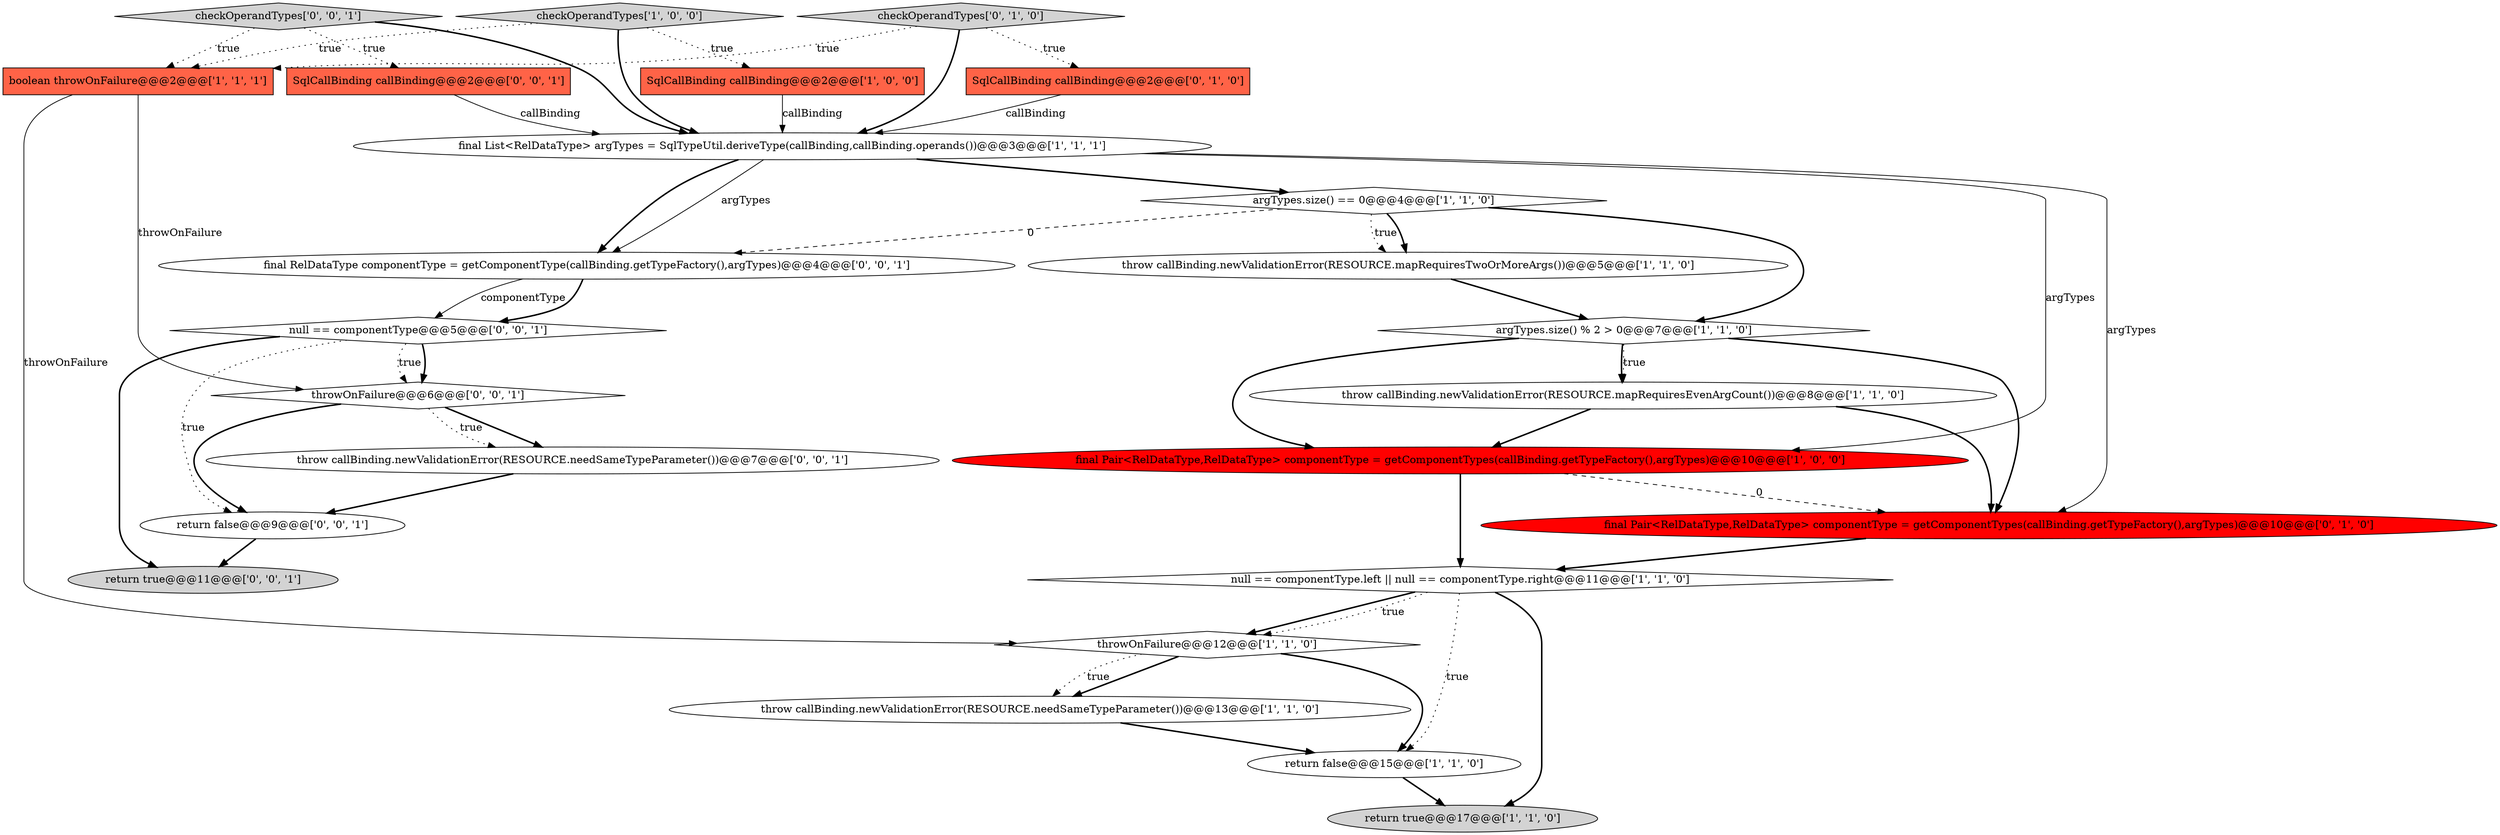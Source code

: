 digraph {
4 [style = filled, label = "return false@@@15@@@['1', '1', '0']", fillcolor = white, shape = ellipse image = "AAA0AAABBB1BBB"];
1 [style = filled, label = "return true@@@17@@@['1', '1', '0']", fillcolor = lightgray, shape = ellipse image = "AAA0AAABBB1BBB"];
11 [style = filled, label = "null == componentType.left || null == componentType.right@@@11@@@['1', '1', '0']", fillcolor = white, shape = diamond image = "AAA0AAABBB1BBB"];
6 [style = filled, label = "throw callBinding.newValidationError(RESOURCE.mapRequiresEvenArgCount())@@@8@@@['1', '1', '0']", fillcolor = white, shape = ellipse image = "AAA0AAABBB1BBB"];
16 [style = filled, label = "checkOperandTypes['0', '1', '0']", fillcolor = lightgray, shape = diamond image = "AAA0AAABBB2BBB"];
17 [style = filled, label = "SqlCallBinding callBinding@@@2@@@['0', '0', '1']", fillcolor = tomato, shape = box image = "AAA0AAABBB3BBB"];
8 [style = filled, label = "throw callBinding.newValidationError(RESOURCE.mapRequiresTwoOrMoreArgs())@@@5@@@['1', '1', '0']", fillcolor = white, shape = ellipse image = "AAA0AAABBB1BBB"];
7 [style = filled, label = "boolean throwOnFailure@@@2@@@['1', '1', '1']", fillcolor = tomato, shape = box image = "AAA0AAABBB1BBB"];
19 [style = filled, label = "return false@@@9@@@['0', '0', '1']", fillcolor = white, shape = ellipse image = "AAA0AAABBB3BBB"];
0 [style = filled, label = "checkOperandTypes['1', '0', '0']", fillcolor = lightgray, shape = diamond image = "AAA0AAABBB1BBB"];
9 [style = filled, label = "throw callBinding.newValidationError(RESOURCE.needSameTypeParameter())@@@13@@@['1', '1', '0']", fillcolor = white, shape = ellipse image = "AAA0AAABBB1BBB"];
24 [style = filled, label = "null == componentType@@@5@@@['0', '0', '1']", fillcolor = white, shape = diamond image = "AAA0AAABBB3BBB"];
18 [style = filled, label = "throwOnFailure@@@6@@@['0', '0', '1']", fillcolor = white, shape = diamond image = "AAA0AAABBB3BBB"];
2 [style = filled, label = "throwOnFailure@@@12@@@['1', '1', '0']", fillcolor = white, shape = diamond image = "AAA0AAABBB1BBB"];
13 [style = filled, label = "final List<RelDataType> argTypes = SqlTypeUtil.deriveType(callBinding,callBinding.operands())@@@3@@@['1', '1', '1']", fillcolor = white, shape = ellipse image = "AAA0AAABBB1BBB"];
12 [style = filled, label = "argTypes.size() == 0@@@4@@@['1', '1', '0']", fillcolor = white, shape = diamond image = "AAA0AAABBB1BBB"];
23 [style = filled, label = "throw callBinding.newValidationError(RESOURCE.needSameTypeParameter())@@@7@@@['0', '0', '1']", fillcolor = white, shape = ellipse image = "AAA0AAABBB3BBB"];
14 [style = filled, label = "SqlCallBinding callBinding@@@2@@@['0', '1', '0']", fillcolor = tomato, shape = box image = "AAA0AAABBB2BBB"];
21 [style = filled, label = "checkOperandTypes['0', '0', '1']", fillcolor = lightgray, shape = diamond image = "AAA0AAABBB3BBB"];
3 [style = filled, label = "final Pair<RelDataType,RelDataType> componentType = getComponentTypes(callBinding.getTypeFactory(),argTypes)@@@10@@@['1', '0', '0']", fillcolor = red, shape = ellipse image = "AAA1AAABBB1BBB"];
10 [style = filled, label = "argTypes.size() % 2 > 0@@@7@@@['1', '1', '0']", fillcolor = white, shape = diamond image = "AAA0AAABBB1BBB"];
15 [style = filled, label = "final Pair<RelDataType,RelDataType> componentType = getComponentTypes(callBinding.getTypeFactory(),argTypes)@@@10@@@['0', '1', '0']", fillcolor = red, shape = ellipse image = "AAA1AAABBB2BBB"];
22 [style = filled, label = "return true@@@11@@@['0', '0', '1']", fillcolor = lightgray, shape = ellipse image = "AAA0AAABBB3BBB"];
20 [style = filled, label = "final RelDataType componentType = getComponentType(callBinding.getTypeFactory(),argTypes)@@@4@@@['0', '0', '1']", fillcolor = white, shape = ellipse image = "AAA0AAABBB3BBB"];
5 [style = filled, label = "SqlCallBinding callBinding@@@2@@@['1', '0', '0']", fillcolor = tomato, shape = box image = "AAA0AAABBB1BBB"];
6->3 [style = bold, label=""];
8->10 [style = bold, label=""];
16->13 [style = bold, label=""];
10->6 [style = dotted, label="true"];
0->5 [style = dotted, label="true"];
10->15 [style = bold, label=""];
12->20 [style = dashed, label="0"];
0->13 [style = bold, label=""];
18->23 [style = bold, label=""];
11->1 [style = bold, label=""];
12->8 [style = dotted, label="true"];
9->4 [style = bold, label=""];
14->13 [style = solid, label="callBinding"];
3->11 [style = bold, label=""];
18->19 [style = bold, label=""];
10->3 [style = bold, label=""];
21->17 [style = dotted, label="true"];
2->9 [style = bold, label=""];
11->4 [style = dotted, label="true"];
24->22 [style = bold, label=""];
2->4 [style = bold, label=""];
24->18 [style = bold, label=""];
10->6 [style = bold, label=""];
13->20 [style = solid, label="argTypes"];
11->2 [style = bold, label=""];
6->15 [style = bold, label=""];
7->2 [style = solid, label="throwOnFailure"];
16->7 [style = dotted, label="true"];
5->13 [style = solid, label="callBinding"];
12->10 [style = bold, label=""];
11->2 [style = dotted, label="true"];
13->12 [style = bold, label=""];
20->24 [style = solid, label="componentType"];
13->3 [style = solid, label="argTypes"];
15->11 [style = bold, label=""];
2->9 [style = dotted, label="true"];
12->8 [style = bold, label=""];
17->13 [style = solid, label="callBinding"];
23->19 [style = bold, label=""];
21->7 [style = dotted, label="true"];
16->14 [style = dotted, label="true"];
3->15 [style = dashed, label="0"];
24->19 [style = dotted, label="true"];
4->1 [style = bold, label=""];
20->24 [style = bold, label=""];
13->15 [style = solid, label="argTypes"];
19->22 [style = bold, label=""];
7->18 [style = solid, label="throwOnFailure"];
24->18 [style = dotted, label="true"];
0->7 [style = dotted, label="true"];
21->13 [style = bold, label=""];
13->20 [style = bold, label=""];
18->23 [style = dotted, label="true"];
}
